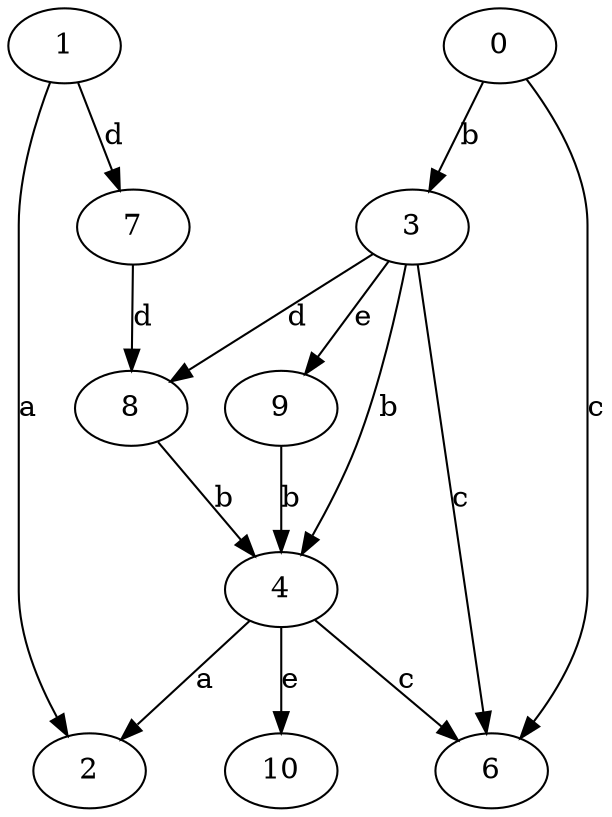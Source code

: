 strict digraph  {
1;
2;
3;
4;
0;
6;
7;
8;
9;
10;
1 -> 2  [label=a];
1 -> 7  [label=d];
3 -> 4  [label=b];
3 -> 6  [label=c];
3 -> 8  [label=d];
3 -> 9  [label=e];
4 -> 2  [label=a];
4 -> 6  [label=c];
4 -> 10  [label=e];
0 -> 3  [label=b];
0 -> 6  [label=c];
7 -> 8  [label=d];
8 -> 4  [label=b];
9 -> 4  [label=b];
}
